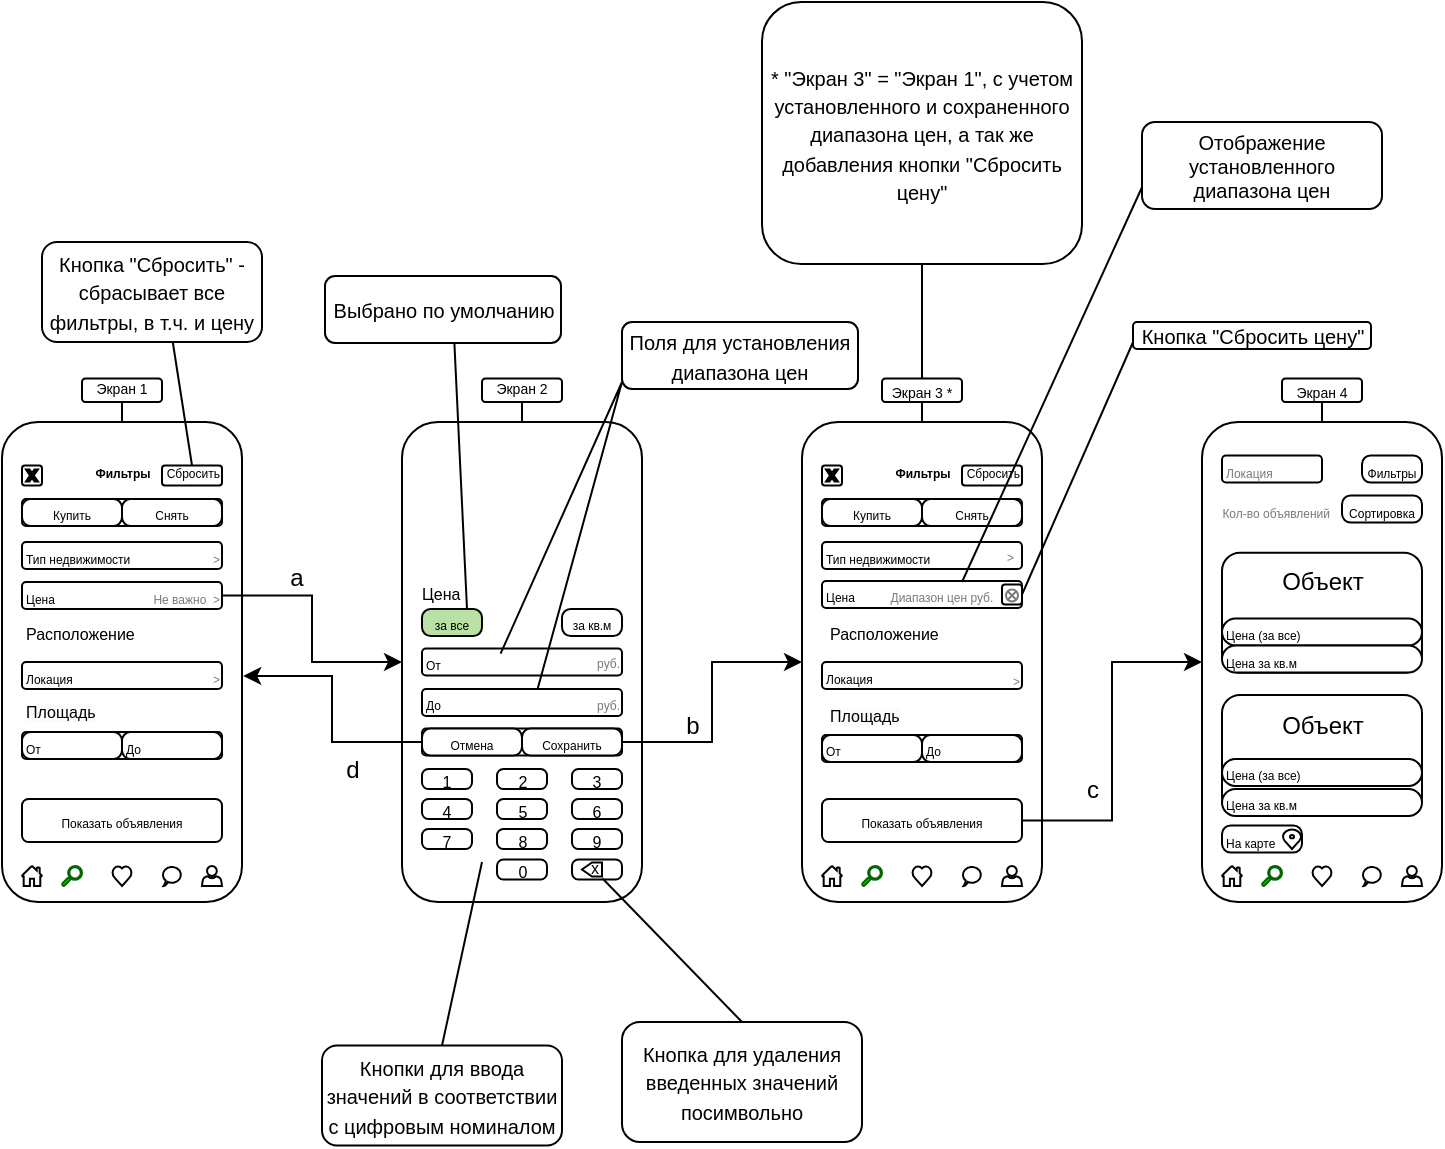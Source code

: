 <mxfile version="24.7.17">
  <diagram name="Страница — 1" id="sSC-xbCi71LBy9KAgF5f">
    <mxGraphModel dx="1036" dy="1441" grid="1" gridSize="10" guides="1" tooltips="1" connect="1" arrows="1" fold="1" page="1" pageScale="1" pageWidth="1169" pageHeight="827" math="0" shadow="0">
      <root>
        <mxCell id="0" />
        <mxCell id="1" parent="0" />
        <mxCell id="aHM809MoDFuFs7wAWHGj-8" value="" style="rounded=1;whiteSpace=wrap;html=1;direction=south;" parent="1" vertex="1">
          <mxGeometry x="520" y="40" width="120" height="240" as="geometry" />
        </mxCell>
        <mxCell id="aHM809MoDFuFs7wAWHGj-7" value="" style="rounded=1;whiteSpace=wrap;html=1;direction=south;" parent="1" vertex="1">
          <mxGeometry x="320" y="40" width="120" height="240" as="geometry" />
        </mxCell>
        <mxCell id="aHM809MoDFuFs7wAWHGj-10" value="" style="rounded=1;whiteSpace=wrap;html=1;direction=south;" parent="1" vertex="1">
          <mxGeometry x="720" y="40" width="120" height="240" as="geometry" />
        </mxCell>
        <mxCell id="aHM809MoDFuFs7wAWHGj-11" value="" style="rounded=1;whiteSpace=wrap;html=1;direction=south;" parent="1" vertex="1">
          <mxGeometry x="920" y="40" width="120" height="240" as="geometry" />
        </mxCell>
        <mxCell id="aHM809MoDFuFs7wAWHGj-66" value="" style="sketch=0;pointerEvents=1;shadow=0;dashed=0;html=1;labelPosition=center;verticalLabelPosition=bottom;verticalAlign=top;outlineConnect=0;align=center;shape=mxgraph.office.concepts.home;" parent="1" vertex="1">
          <mxGeometry x="330" y="262" width="10" height="10" as="geometry" />
        </mxCell>
        <mxCell id="aHM809MoDFuFs7wAWHGj-68" value="" style="sketch=0;pointerEvents=1;shadow=0;dashed=0;html=1;labelPosition=center;verticalLabelPosition=bottom;verticalAlign=top;outlineConnect=0;align=center;shape=mxgraph.office.concepts.home;" parent="1" vertex="1">
          <mxGeometry x="730" y="262" width="10" height="10" as="geometry" />
        </mxCell>
        <mxCell id="aHM809MoDFuFs7wAWHGj-69" value="" style="sketch=0;pointerEvents=1;shadow=0;dashed=0;html=1;labelPosition=center;verticalLabelPosition=bottom;verticalAlign=top;outlineConnect=0;align=center;shape=mxgraph.office.concepts.home;" parent="1" vertex="1">
          <mxGeometry x="930" y="262" width="10" height="10" as="geometry" />
        </mxCell>
        <mxCell id="aHM809MoDFuFs7wAWHGj-70" value="" style="sketch=0;pointerEvents=1;shadow=0;dashed=0;html=1;labelPosition=center;verticalLabelPosition=bottom;verticalAlign=top;outlineConnect=0;align=center;shape=mxgraph.office.concepts.search;fillColor=#00CC00;strokeColor=#006600;" parent="1" vertex="1">
          <mxGeometry x="350" y="262" width="10" height="10" as="geometry" />
        </mxCell>
        <mxCell id="aHM809MoDFuFs7wAWHGj-72" value="" style="sketch=0;pointerEvents=1;shadow=0;dashed=0;html=1;labelPosition=center;verticalLabelPosition=bottom;verticalAlign=top;outlineConnect=0;align=center;shape=mxgraph.office.concepts.search;fillColor=#00CC00;strokeColor=#006600;" parent="1" vertex="1">
          <mxGeometry x="950" y="262" width="10" height="10" as="geometry" />
        </mxCell>
        <mxCell id="aHM809MoDFuFs7wAWHGj-73" value="" style="sketch=0;pointerEvents=1;shadow=0;dashed=0;html=1;labelPosition=center;verticalLabelPosition=bottom;verticalAlign=top;outlineConnect=0;align=center;shape=mxgraph.office.concepts.search;fillColor=#00CC00;strokeColor=#006600;" parent="1" vertex="1">
          <mxGeometry x="750" y="262" width="10" height="10" as="geometry" />
        </mxCell>
        <mxCell id="aHM809MoDFuFs7wAWHGj-74" value="" style="verticalLabelPosition=bottom;verticalAlign=top;html=1;shape=mxgraph.basic.heart" parent="1" vertex="1">
          <mxGeometry x="775" y="262" width="10" height="10" as="geometry" />
        </mxCell>
        <mxCell id="aHM809MoDFuFs7wAWHGj-75" value="" style="verticalLabelPosition=bottom;verticalAlign=top;html=1;shape=mxgraph.basic.heart" parent="1" vertex="1">
          <mxGeometry x="975" y="262" width="10" height="10" as="geometry" />
        </mxCell>
        <mxCell id="aHM809MoDFuFs7wAWHGj-77" value="" style="verticalLabelPosition=bottom;verticalAlign=top;html=1;shape=mxgraph.basic.heart" parent="1" vertex="1">
          <mxGeometry x="375" y="262" width="10" height="10" as="geometry" />
        </mxCell>
        <mxCell id="aHM809MoDFuFs7wAWHGj-78" value="" style="whiteSpace=wrap;html=1;shape=mxgraph.basic.oval_callout;perimeterSpacing=0;" parent="1" vertex="1">
          <mxGeometry x="400" y="262" width="10" height="10" as="geometry" />
        </mxCell>
        <mxCell id="aHM809MoDFuFs7wAWHGj-79" value="" style="whiteSpace=wrap;html=1;shape=mxgraph.basic.oval_callout;perimeterSpacing=0;" parent="1" vertex="1">
          <mxGeometry x="1000" y="262" width="10" height="10" as="geometry" />
        </mxCell>
        <mxCell id="aHM809MoDFuFs7wAWHGj-81" value="" style="whiteSpace=wrap;html=1;shape=mxgraph.basic.oval_callout;perimeterSpacing=0;" parent="1" vertex="1">
          <mxGeometry x="800" y="262" width="10" height="10" as="geometry" />
        </mxCell>
        <mxCell id="aHM809MoDFuFs7wAWHGj-84" value="" style="sketch=0;pointerEvents=1;shadow=0;dashed=0;html=1;labelPosition=center;verticalLabelPosition=bottom;verticalAlign=top;outlineConnect=0;align=center;shape=mxgraph.office.users.user;" parent="1" vertex="1">
          <mxGeometry x="420" y="262" width="10" height="10" as="geometry" />
        </mxCell>
        <mxCell id="aHM809MoDFuFs7wAWHGj-86" value="" style="sketch=0;pointerEvents=1;shadow=0;dashed=0;html=1;labelPosition=center;verticalLabelPosition=bottom;verticalAlign=top;outlineConnect=0;align=center;shape=mxgraph.office.users.user;" parent="1" vertex="1">
          <mxGeometry x="820" y="262" width="10" height="10" as="geometry" />
        </mxCell>
        <mxCell id="aHM809MoDFuFs7wAWHGj-87" value="" style="sketch=0;pointerEvents=1;shadow=0;dashed=0;html=1;labelPosition=center;verticalLabelPosition=bottom;verticalAlign=top;outlineConnect=0;align=center;shape=mxgraph.office.users.user;" parent="1" vertex="1">
          <mxGeometry x="1020" y="262" width="10" height="10" as="geometry" />
        </mxCell>
        <mxCell id="aHM809MoDFuFs7wAWHGj-108" value="&lt;div style=&quot;&quot;&gt;&lt;font style=&quot;font-size: 6px;&quot;&gt;&lt;b&gt;Фильтры&lt;/b&gt;&lt;/font&gt;&lt;/div&gt;" style="text;html=1;align=center;verticalAlign=middle;resizable=0;points=[];autosize=1;strokeColor=none;fillColor=none;" parent="1" vertex="1">
          <mxGeometry x="355" y="48.5" width="50" height="30" as="geometry" />
        </mxCell>
        <mxCell id="aHM809MoDFuFs7wAWHGj-115" value="&lt;span style=&quot;color: rgba(0, 0, 0, 0); font-family: monospace; font-size: 0px; white-space: nowrap;&quot;&gt;%3CmxGraphModel%3E%3Croot%3E%3CmxCell%20id%3D%220%22%2F%3E%3CmxCell%20id%3D%221%22%20parent%3D%220%22%2F%3E%3CmxCell%20id%3D%222%22%20value%3D%22%26lt%3Bspan%20style%3D%26quot%3Bfont-size%3A%2010px%3B%26quot%3B%26gt%3B%D0%98%D0%BD%D1%84%D0%BE%D1%80%D0%BC%D0%B0%D1%86%D0%B8%D1%8F%26lt%3B%2Fspan%26gt%3B%22%20style%3D%22rounded%3D1%3BwhiteSpace%3Dwrap%3Bhtml%3D1%3Balign%3Dleft%3B%22%20vertex%3D%221%22%20parent%3D%221%22%3E%3CmxGeometry%20x%3D%22130%22%20y%3D%22145%22%20width%3D%22100%22%20height%3D%2213.5%22%20as%3D%22geometry%22%2F%3E%3C%2FmxCell%3E%3C%2Froot%3E%3C%2FmxGraphModel%3E&lt;/span&gt;" style="rounded=1;whiteSpace=wrap;html=1;align=left;" parent="1" vertex="1">
          <mxGeometry x="330" y="78.5" width="100" height="13.5" as="geometry" />
        </mxCell>
        <mxCell id="aHM809MoDFuFs7wAWHGj-116" value="&lt;font style=&quot;font-size: 6px;&quot;&gt;Купить&lt;/font&gt;" style="rounded=1;whiteSpace=wrap;html=1;align=center;arcSize=32;" parent="1" vertex="1">
          <mxGeometry x="330" y="78.5" width="50" height="13.5" as="geometry" />
        </mxCell>
        <mxCell id="aHM809MoDFuFs7wAWHGj-118" value="&lt;font style=&quot;font-size: 6px;&quot;&gt;Снять&lt;/font&gt;" style="rounded=1;whiteSpace=wrap;html=1;align=center;arcSize=32;" parent="1" vertex="1">
          <mxGeometry x="380" y="78.5" width="50" height="13.5" as="geometry" />
        </mxCell>
        <mxCell id="aHM809MoDFuFs7wAWHGj-119" value="&lt;font style=&quot;font-size: 6px;&quot;&gt;Тип недвижимости&lt;/font&gt;" style="rounded=1;whiteSpace=wrap;html=1;align=left;" parent="1" vertex="1">
          <mxGeometry x="330" y="100" width="100" height="13.5" as="geometry" />
        </mxCell>
        <mxCell id="aHM809MoDFuFs7wAWHGj-146" style="edgeStyle=orthogonalEdgeStyle;rounded=0;orthogonalLoop=1;jettySize=auto;html=1;entryX=0.5;entryY=1;entryDx=0;entryDy=0;" parent="1" source="aHM809MoDFuFs7wAWHGj-125" target="aHM809MoDFuFs7wAWHGj-8" edge="1">
          <mxGeometry relative="1" as="geometry" />
        </mxCell>
        <mxCell id="aHM809MoDFuFs7wAWHGj-125" value="&lt;span style=&quot;font-size: 6px;&quot;&gt;Цена&lt;/span&gt;" style="rounded=1;whiteSpace=wrap;html=1;align=left;" parent="1" vertex="1">
          <mxGeometry x="330" y="120" width="100" height="13.5" as="geometry" />
        </mxCell>
        <mxCell id="aHM809MoDFuFs7wAWHGj-126" value="&lt;font style=&quot;font-size: 6px;&quot;&gt;Не важно&amp;nbsp; &amp;gt;&lt;/font&gt;" style="text;html=1;align=right;verticalAlign=middle;resizable=0;points=[];autosize=1;strokeColor=none;fillColor=none;fontColor=#7A7A7A;" parent="1" vertex="1">
          <mxGeometry x="370" y="111.75" width="60" height="30" as="geometry" />
        </mxCell>
        <mxCell id="aHM809MoDFuFs7wAWHGj-129" value="&lt;div style=&quot;&quot;&gt;&lt;span style=&quot;font-size: 8px;&quot;&gt;Расположение&lt;/span&gt;&lt;/div&gt;" style="text;html=1;align=left;verticalAlign=middle;resizable=0;points=[];autosize=1;strokeColor=none;fillColor=none;" parent="1" vertex="1">
          <mxGeometry x="330" y="130" width="80" height="30" as="geometry" />
        </mxCell>
        <mxCell id="aHM809MoDFuFs7wAWHGj-130" value="&lt;font style=&quot;font-size: 6px;&quot;&gt;Локация&lt;/font&gt;" style="rounded=1;whiteSpace=wrap;html=1;align=left;" parent="1" vertex="1">
          <mxGeometry x="330" y="160" width="100" height="13.5" as="geometry" />
        </mxCell>
        <mxCell id="aHM809MoDFuFs7wAWHGj-132" value="&lt;font style=&quot;font-size: 6px;&quot;&gt;&amp;gt;&lt;/font&gt;" style="text;html=1;align=right;verticalAlign=middle;resizable=0;points=[];autosize=1;strokeColor=none;fillColor=none;fontColor=#7A7A7A;" parent="1" vertex="1">
          <mxGeometry x="400" y="151.75" width="30" height="30" as="geometry" />
        </mxCell>
        <mxCell id="aHM809MoDFuFs7wAWHGj-133" value="&lt;span style=&quot;color: rgb(0, 0, 0); font-family: Helvetica; font-size: 8px; font-style: normal; font-variant-ligatures: normal; font-variant-caps: normal; font-weight: 400; letter-spacing: normal; orphans: 2; text-align: left; text-indent: 0px; text-transform: none; white-space: nowrap; widows: 2; word-spacing: 0px; -webkit-text-stroke-width: 0px; background-color: rgb(251, 251, 251); text-decoration-thickness: initial; text-decoration-style: initial; text-decoration-color: initial; display: inline !important; float: none;&quot;&gt;Площадь&lt;/span&gt;" style="text;whiteSpace=wrap;html=1;" parent="1" vertex="1">
          <mxGeometry x="330" y="170" width="90" height="26.5" as="geometry" />
        </mxCell>
        <mxCell id="aHM809MoDFuFs7wAWHGj-135" value="" style="rounded=1;whiteSpace=wrap;html=1;align=left;" parent="1" vertex="1">
          <mxGeometry x="330" y="195" width="100" height="13.5" as="geometry" />
        </mxCell>
        <mxCell id="aHM809MoDFuFs7wAWHGj-136" value="&lt;font style=&quot;font-size: 6px;&quot;&gt;От&lt;/font&gt;" style="rounded=1;whiteSpace=wrap;html=1;align=left;arcSize=32;" parent="1" vertex="1">
          <mxGeometry x="330" y="195" width="50" height="13.5" as="geometry" />
        </mxCell>
        <mxCell id="aHM809MoDFuFs7wAWHGj-137" value="&lt;font style=&quot;font-size: 6px;&quot;&gt;До&lt;/font&gt;" style="rounded=1;whiteSpace=wrap;html=1;align=left;arcSize=32;" parent="1" vertex="1">
          <mxGeometry x="380" y="195" width="50" height="13.5" as="geometry" />
        </mxCell>
        <mxCell id="aHM809MoDFuFs7wAWHGj-140" value="&lt;font style=&quot;font-size: 6px;&quot;&gt;Показать объявления&lt;/font&gt;" style="rounded=1;whiteSpace=wrap;html=1;align=center;" parent="1" vertex="1">
          <mxGeometry x="330" y="228.5" width="100" height="21.5" as="geometry" />
        </mxCell>
        <mxCell id="aHM809MoDFuFs7wAWHGj-142" value="&lt;font style=&quot;font-size: 6px;&quot;&gt;&amp;gt;&lt;/font&gt;" style="text;html=1;align=right;verticalAlign=middle;resizable=0;points=[];autosize=1;strokeColor=none;fillColor=none;fontColor=#7A7A7A;" parent="1" vertex="1">
          <mxGeometry x="400" y="91.75" width="30" height="30" as="geometry" />
        </mxCell>
        <mxCell id="aHM809MoDFuFs7wAWHGj-148" value="&lt;div style=&quot;&quot;&gt;&lt;span style=&quot;font-size: 8px;&quot;&gt;Цена&lt;/span&gt;&lt;/div&gt;" style="text;html=1;align=left;verticalAlign=middle;resizable=0;points=[];autosize=1;strokeColor=none;fillColor=none;" parent="1" vertex="1">
          <mxGeometry x="527.5" y="110" width="40" height="30" as="geometry" />
        </mxCell>
        <mxCell id="aHM809MoDFuFs7wAWHGj-150" value="&lt;font style=&quot;font-size: 6px;&quot;&gt;От&lt;/font&gt;" style="rounded=1;whiteSpace=wrap;html=1;align=left;" parent="1" vertex="1">
          <mxGeometry x="530" y="153.25" width="100" height="13.5" as="geometry" />
        </mxCell>
        <mxCell id="aHM809MoDFuFs7wAWHGj-151" value="&lt;span style=&quot;font-size: 6px;&quot;&gt;До&lt;/span&gt;" style="rounded=1;whiteSpace=wrap;html=1;align=left;" parent="1" vertex="1">
          <mxGeometry x="530" y="173.5" width="100" height="13.5" as="geometry" />
        </mxCell>
        <mxCell id="aHM809MoDFuFs7wAWHGj-152" value="&lt;font style=&quot;font-size: 6px;&quot;&gt;руб.&lt;/font&gt;" style="text;html=1;align=right;verticalAlign=middle;resizable=0;points=[];autosize=1;strokeColor=none;fillColor=none;fontColor=#7A7A7A;" parent="1" vertex="1">
          <mxGeometry x="600" y="143.5" width="30" height="30" as="geometry" />
        </mxCell>
        <mxCell id="aHM809MoDFuFs7wAWHGj-153" value="&lt;span style=&quot;font-size: 6px;&quot;&gt;руб.&lt;/span&gt;" style="text;html=1;align=right;verticalAlign=middle;resizable=0;points=[];autosize=1;strokeColor=none;fillColor=none;fontColor=#7A7A7A;" parent="1" vertex="1">
          <mxGeometry x="600" y="165.4" width="30" height="30" as="geometry" />
        </mxCell>
        <mxCell id="aHM809MoDFuFs7wAWHGj-154" value="" style="rounded=1;whiteSpace=wrap;html=1;align=left;" parent="1" vertex="1">
          <mxGeometry x="530" y="193.25" width="100" height="13.5" as="geometry" />
        </mxCell>
        <mxCell id="aHM809MoDFuFs7wAWHGj-155" value="&lt;font style=&quot;font-size: 6px;&quot;&gt;Отмена&lt;/font&gt;" style="rounded=1;whiteSpace=wrap;html=1;align=center;arcSize=32;" parent="1" vertex="1">
          <mxGeometry x="530" y="193.25" width="50" height="13.5" as="geometry" />
        </mxCell>
        <mxCell id="Q1-78VTqCp1sehbR__LH-8" style="edgeStyle=orthogonalEdgeStyle;rounded=0;orthogonalLoop=1;jettySize=auto;html=1;exitX=1;exitY=0.5;exitDx=0;exitDy=0;entryX=0.5;entryY=1;entryDx=0;entryDy=0;" parent="1" source="aHM809MoDFuFs7wAWHGj-156" target="aHM809MoDFuFs7wAWHGj-10" edge="1">
          <mxGeometry relative="1" as="geometry" />
        </mxCell>
        <mxCell id="aHM809MoDFuFs7wAWHGj-156" value="&lt;font style=&quot;font-size: 6px;&quot;&gt;Сохранить&lt;/font&gt;" style="rounded=1;whiteSpace=wrap;html=1;align=center;arcSize=32;" parent="1" vertex="1">
          <mxGeometry x="580" y="193.25" width="50" height="13.5" as="geometry" />
        </mxCell>
        <mxCell id="aHM809MoDFuFs7wAWHGj-157" value="&lt;font style=&quot;font-size: 8px;&quot;&gt;1&lt;/font&gt;" style="rounded=1;whiteSpace=wrap;html=1;align=center;arcSize=32;" parent="1" vertex="1">
          <mxGeometry x="530" y="213.5" width="25" height="10" as="geometry" />
        </mxCell>
        <mxCell id="aHM809MoDFuFs7wAWHGj-158" value="&lt;font style=&quot;font-size: 8px;&quot;&gt;2&lt;/font&gt;" style="rounded=1;whiteSpace=wrap;html=1;align=center;arcSize=32;" parent="1" vertex="1">
          <mxGeometry x="567.5" y="213.5" width="25" height="10" as="geometry" />
        </mxCell>
        <mxCell id="aHM809MoDFuFs7wAWHGj-159" value="&lt;font style=&quot;font-size: 8px;&quot;&gt;3&lt;/font&gt;" style="rounded=1;whiteSpace=wrap;html=1;align=center;arcSize=32;" parent="1" vertex="1">
          <mxGeometry x="605" y="213.5" width="25" height="10" as="geometry" />
        </mxCell>
        <mxCell id="aHM809MoDFuFs7wAWHGj-160" value="&lt;font style=&quot;font-size: 8px;&quot;&gt;4&lt;/font&gt;" style="rounded=1;whiteSpace=wrap;html=1;align=center;arcSize=32;" parent="1" vertex="1">
          <mxGeometry x="530" y="228.5" width="25" height="10" as="geometry" />
        </mxCell>
        <mxCell id="aHM809MoDFuFs7wAWHGj-161" value="&lt;font style=&quot;font-size: 8px;&quot;&gt;5&lt;/font&gt;" style="rounded=1;whiteSpace=wrap;html=1;align=center;arcSize=32;" parent="1" vertex="1">
          <mxGeometry x="567.5" y="228.5" width="25" height="10" as="geometry" />
        </mxCell>
        <mxCell id="aHM809MoDFuFs7wAWHGj-162" value="&lt;font style=&quot;font-size: 8px;&quot;&gt;6&lt;/font&gt;" style="rounded=1;whiteSpace=wrap;html=1;align=center;arcSize=32;" parent="1" vertex="1">
          <mxGeometry x="605" y="228.5" width="25" height="10" as="geometry" />
        </mxCell>
        <mxCell id="aHM809MoDFuFs7wAWHGj-163" value="&lt;font style=&quot;font-size: 8px;&quot;&gt;7&lt;/font&gt;" style="rounded=1;whiteSpace=wrap;html=1;align=center;arcSize=32;" parent="1" vertex="1">
          <mxGeometry x="530" y="243.5" width="25" height="10" as="geometry" />
        </mxCell>
        <mxCell id="aHM809MoDFuFs7wAWHGj-164" value="&lt;font style=&quot;font-size: 8px;&quot;&gt;8&lt;/font&gt;" style="rounded=1;whiteSpace=wrap;html=1;align=center;arcSize=32;" parent="1" vertex="1">
          <mxGeometry x="567.5" y="243.5" width="25" height="10" as="geometry" />
        </mxCell>
        <mxCell id="aHM809MoDFuFs7wAWHGj-165" value="&lt;font style=&quot;font-size: 8px;&quot;&gt;9&lt;/font&gt;" style="rounded=1;whiteSpace=wrap;html=1;align=center;arcSize=32;" parent="1" vertex="1">
          <mxGeometry x="605" y="243.5" width="25" height="10" as="geometry" />
        </mxCell>
        <mxCell id="aHM809MoDFuFs7wAWHGj-166" value="&lt;font style=&quot;font-size: 8px;&quot;&gt;0&lt;/font&gt;" style="rounded=1;whiteSpace=wrap;html=1;align=center;arcSize=32;" parent="1" vertex="1">
          <mxGeometry x="567.5" y="258.75" width="25" height="10" as="geometry" />
        </mxCell>
        <mxCell id="aHM809MoDFuFs7wAWHGj-177" value="&lt;div style=&quot;&quot;&gt;&lt;font style=&quot;font-size: 6px;&quot;&gt;&lt;b&gt;Фильтры&lt;/b&gt;&lt;/font&gt;&lt;/div&gt;" style="text;html=1;align=center;verticalAlign=middle;resizable=0;points=[];autosize=1;strokeColor=none;fillColor=none;" parent="1" vertex="1">
          <mxGeometry x="755" y="48.5" width="50" height="30" as="geometry" />
        </mxCell>
        <mxCell id="aHM809MoDFuFs7wAWHGj-180" value="&lt;span style=&quot;color: rgba(0, 0, 0, 0); font-family: monospace; font-size: 0px; white-space: nowrap;&quot;&gt;%3CmxGraphModel%3E%3Croot%3E%3CmxCell%20id%3D%220%22%2F%3E%3CmxCell%20id%3D%221%22%20parent%3D%220%22%2F%3E%3CmxCell%20id%3D%222%22%20value%3D%22%26lt%3Bspan%20style%3D%26quot%3Bfont-size%3A%2010px%3B%26quot%3B%26gt%3B%D0%98%D0%BD%D1%84%D0%BE%D1%80%D0%BC%D0%B0%D1%86%D0%B8%D1%8F%26lt%3B%2Fspan%26gt%3B%22%20style%3D%22rounded%3D1%3BwhiteSpace%3Dwrap%3Bhtml%3D1%3Balign%3Dleft%3B%22%20vertex%3D%221%22%20parent%3D%221%22%3E%3CmxGeometry%20x%3D%22130%22%20y%3D%22145%22%20width%3D%22100%22%20height%3D%2213.5%22%20as%3D%22geometry%22%2F%3E%3C%2FmxCell%3E%3C%2Froot%3E%3C%2FmxGraphModel%3E&lt;/span&gt;" style="rounded=1;whiteSpace=wrap;html=1;align=left;" parent="1" vertex="1">
          <mxGeometry x="730" y="78.5" width="100" height="13.5" as="geometry" />
        </mxCell>
        <mxCell id="aHM809MoDFuFs7wAWHGj-181" value="&lt;font style=&quot;font-size: 6px;&quot;&gt;Купить&lt;/font&gt;" style="rounded=1;whiteSpace=wrap;html=1;align=center;arcSize=32;" parent="1" vertex="1">
          <mxGeometry x="730" y="78.5" width="50" height="13.5" as="geometry" />
        </mxCell>
        <mxCell id="aHM809MoDFuFs7wAWHGj-182" value="&lt;font style=&quot;font-size: 6px;&quot;&gt;Снять&lt;/font&gt;" style="rounded=1;whiteSpace=wrap;html=1;align=center;arcSize=32;" parent="1" vertex="1">
          <mxGeometry x="780" y="78.5" width="50" height="13.5" as="geometry" />
        </mxCell>
        <mxCell id="aHM809MoDFuFs7wAWHGj-183" value="&lt;font style=&quot;font-size: 6px;&quot;&gt;Тип недвижимости&lt;/font&gt;" style="rounded=1;whiteSpace=wrap;html=1;align=left;" parent="1" vertex="1">
          <mxGeometry x="730" y="100" width="100" height="13.5" as="geometry" />
        </mxCell>
        <mxCell id="aHM809MoDFuFs7wAWHGj-184" value="&lt;span style=&quot;font-size: 6px;&quot;&gt;Цена&lt;/span&gt;" style="rounded=1;whiteSpace=wrap;html=1;align=left;" parent="1" vertex="1">
          <mxGeometry x="730" y="119.5" width="100" height="13.5" as="geometry" />
        </mxCell>
        <mxCell id="aHM809MoDFuFs7wAWHGj-185" value="&lt;span style=&quot;font-size: 6px;&quot;&gt;&amp;nbsp;Диапазон цен руб.&amp;nbsp; &amp;nbsp; &amp;nbsp; &amp;nbsp;&amp;nbsp;&lt;/span&gt;" style="text;html=1;align=right;verticalAlign=middle;resizable=0;points=[];autosize=1;strokeColor=none;fillColor=none;fontColor=#7A7A7A;" parent="1" vertex="1">
          <mxGeometry x="740" y="111.25" width="90" height="30" as="geometry" />
        </mxCell>
        <mxCell id="aHM809MoDFuFs7wAWHGj-186" value="&lt;div style=&quot;&quot;&gt;&lt;span style=&quot;font-size: 8px;&quot;&gt;Расположение&lt;/span&gt;&lt;/div&gt;" style="text;html=1;align=left;verticalAlign=middle;resizable=0;points=[];autosize=1;strokeColor=none;fillColor=none;" parent="1" vertex="1">
          <mxGeometry x="732" y="129.75" width="80" height="30" as="geometry" />
        </mxCell>
        <mxCell id="aHM809MoDFuFs7wAWHGj-187" value="&lt;font style=&quot;font-size: 6px;&quot;&gt;Локация&lt;/font&gt;" style="rounded=1;whiteSpace=wrap;html=1;align=left;" parent="1" vertex="1">
          <mxGeometry x="730" y="160" width="100" height="13.5" as="geometry" />
        </mxCell>
        <mxCell id="aHM809MoDFuFs7wAWHGj-188" value="&lt;font style=&quot;font-size: 6px;&quot;&gt;&amp;gt;&lt;/font&gt;" style="text;html=1;align=right;verticalAlign=middle;resizable=0;points=[];autosize=1;strokeColor=none;fillColor=none;fontColor=#7A7A7A;" parent="1" vertex="1">
          <mxGeometry x="800" y="153.25" width="30" height="30" as="geometry" />
        </mxCell>
        <mxCell id="aHM809MoDFuFs7wAWHGj-189" value="&lt;span style=&quot;color: rgb(0, 0, 0); font-family: Helvetica; font-size: 8px; font-style: normal; font-variant-ligatures: normal; font-variant-caps: normal; font-weight: 400; letter-spacing: normal; orphans: 2; text-align: left; text-indent: 0px; text-transform: none; white-space: nowrap; widows: 2; word-spacing: 0px; -webkit-text-stroke-width: 0px; background-color: rgb(251, 251, 251); text-decoration-thickness: initial; text-decoration-style: initial; text-decoration-color: initial; display: inline !important; float: none;&quot;&gt;Площадь&lt;/span&gt;" style="text;whiteSpace=wrap;html=1;" parent="1" vertex="1">
          <mxGeometry x="732" y="172" width="90" height="26.5" as="geometry" />
        </mxCell>
        <mxCell id="aHM809MoDFuFs7wAWHGj-190" value="" style="rounded=1;whiteSpace=wrap;html=1;align=left;" parent="1" vertex="1">
          <mxGeometry x="730" y="196.5" width="100" height="13.5" as="geometry" />
        </mxCell>
        <mxCell id="aHM809MoDFuFs7wAWHGj-191" value="&lt;font style=&quot;font-size: 6px;&quot;&gt;От&lt;/font&gt;" style="rounded=1;whiteSpace=wrap;html=1;align=left;arcSize=32;" parent="1" vertex="1">
          <mxGeometry x="730" y="196.5" width="50" height="13.5" as="geometry" />
        </mxCell>
        <mxCell id="aHM809MoDFuFs7wAWHGj-192" value="&lt;font style=&quot;font-size: 6px;&quot;&gt;До&lt;/font&gt;" style="rounded=1;whiteSpace=wrap;html=1;align=left;arcSize=32;" parent="1" vertex="1">
          <mxGeometry x="780" y="196.5" width="50" height="13.5" as="geometry" />
        </mxCell>
        <mxCell id="Q1-78VTqCp1sehbR__LH-9" style="edgeStyle=orthogonalEdgeStyle;rounded=0;orthogonalLoop=1;jettySize=auto;html=1;exitX=1;exitY=0.5;exitDx=0;exitDy=0;entryX=0.5;entryY=1;entryDx=0;entryDy=0;" parent="1" source="aHM809MoDFuFs7wAWHGj-193" target="aHM809MoDFuFs7wAWHGj-11" edge="1">
          <mxGeometry relative="1" as="geometry" />
        </mxCell>
        <mxCell id="aHM809MoDFuFs7wAWHGj-193" value="&lt;font style=&quot;font-size: 6px;&quot;&gt;Показать объявления&lt;/font&gt;" style="rounded=1;whiteSpace=wrap;html=1;align=center;" parent="1" vertex="1">
          <mxGeometry x="730" y="228.5" width="100" height="21.5" as="geometry" />
        </mxCell>
        <mxCell id="aHM809MoDFuFs7wAWHGj-196" value="&lt;font color=&quot;#7a7a7a&quot; style=&quot;font-size: 6px;&quot;&gt;Локация&lt;/font&gt;" style="rounded=1;whiteSpace=wrap;html=1;align=left;" parent="1" vertex="1">
          <mxGeometry x="930" y="56.75" width="50" height="13.5" as="geometry" />
        </mxCell>
        <mxCell id="aHM809MoDFuFs7wAWHGj-198" value="&lt;span style=&quot;font-size: 6px;&quot;&gt;Фильтры&lt;/span&gt;" style="rounded=1;whiteSpace=wrap;html=1;align=center;arcSize=32;" parent="1" vertex="1">
          <mxGeometry x="1000" y="56.75" width="30" height="13.5" as="geometry" />
        </mxCell>
        <mxCell id="aHM809MoDFuFs7wAWHGj-201" value="&lt;span style=&quot;font-size: 6px;&quot;&gt;Кол-во объявлений&lt;/span&gt;" style="text;html=1;align=right;verticalAlign=middle;resizable=0;points=[];autosize=1;strokeColor=none;fillColor=none;fontColor=#7A7A7A;" parent="1" vertex="1">
          <mxGeometry x="905" y="68.5" width="80" height="30" as="geometry" />
        </mxCell>
        <mxCell id="aHM809MoDFuFs7wAWHGj-202" value="&lt;span style=&quot;font-size: 6px;&quot;&gt;Сортировка&lt;/span&gt;" style="rounded=1;whiteSpace=wrap;html=1;align=center;arcSize=32;" parent="1" vertex="1">
          <mxGeometry x="990" y="76.75" width="40" height="13.5" as="geometry" />
        </mxCell>
        <mxCell id="aHM809MoDFuFs7wAWHGj-203" value="" style="rounded=1;whiteSpace=wrap;html=1;" parent="1" vertex="1">
          <mxGeometry x="930" y="105.4" width="100" height="60" as="geometry" />
        </mxCell>
        <mxCell id="aHM809MoDFuFs7wAWHGj-208" value="&lt;span style=&quot;font-size: 6px;&quot;&gt;Цена (за все)&lt;/span&gt;" style="rounded=1;whiteSpace=wrap;html=1;align=left;arcSize=50;" parent="1" vertex="1">
          <mxGeometry x="930" y="138.25" width="100" height="13.5" as="geometry" />
        </mxCell>
        <mxCell id="aHM809MoDFuFs7wAWHGj-209" value="" style="rounded=1;whiteSpace=wrap;html=1;" parent="1" vertex="1">
          <mxGeometry x="930" y="176.5" width="100" height="60" as="geometry" />
        </mxCell>
        <mxCell id="aHM809MoDFuFs7wAWHGj-210" value="&lt;span style=&quot;font-size: 6px;&quot;&gt;Цена&amp;nbsp;&lt;/span&gt;&lt;span style=&quot;font-size: 6px;&quot;&gt;(за все)&lt;/span&gt;" style="rounded=1;whiteSpace=wrap;html=1;align=left;arcSize=50;" parent="1" vertex="1">
          <mxGeometry x="930" y="208.5" width="100" height="13.5" as="geometry" />
        </mxCell>
        <mxCell id="aHM809MoDFuFs7wAWHGj-214" value="&lt;font style=&quot;font-size: 6px;&quot;&gt;На карте&lt;/font&gt;" style="rounded=1;whiteSpace=wrap;html=1;align=left;arcSize=32;" parent="1" vertex="1">
          <mxGeometry x="930" y="241.75" width="40" height="13.5" as="geometry" />
        </mxCell>
        <mxCell id="aHM809MoDFuFs7wAWHGj-215" value="" style="html=1;verticalLabelPosition=bottom;align=center;labelBackgroundColor=#ffffff;verticalAlign=top;strokeWidth=1;strokeColor=#000000;shadow=0;dashed=0;shape=mxgraph.ios7.icons.location;" parent="1" vertex="1">
          <mxGeometry x="960" y="243.5" width="10" height="10" as="geometry" />
        </mxCell>
        <mxCell id="C7LZBwxP7M1bNRioeBZp-13" value="&lt;span style=&quot;font-size: 10px;&quot;&gt;Поля для установления диапазона цен&lt;/span&gt;" style="rounded=1;whiteSpace=wrap;html=1;align=center;" parent="1" vertex="1">
          <mxGeometry x="630" y="-10" width="118" height="33.5" as="geometry" />
        </mxCell>
        <mxCell id="yIqLHvParunaSloQBHTF-5" value="" style="rounded=1;whiteSpace=wrap;html=1;" parent="1" vertex="1">
          <mxGeometry x="820" y="121.25" width="10" height="10" as="geometry" />
        </mxCell>
        <mxCell id="yIqLHvParunaSloQBHTF-3" value="" style="shape=sumEllipse;perimeter=ellipsePerimeter;whiteSpace=wrap;html=1;backgroundOutline=1;strokeColor=#7A7A7A;" parent="1" vertex="1">
          <mxGeometry x="822" y="123.75" width="6" height="6" as="geometry" />
        </mxCell>
        <mxCell id="yIqLHvParunaSloQBHTF-9" value="" style="endArrow=none;html=1;rounded=0;entryX=0;entryY=0.75;entryDx=0;entryDy=0;exitX=1;exitY=0.5;exitDx=0;exitDy=0;" parent="1" source="yIqLHvParunaSloQBHTF-5" target="yIqLHvParunaSloQBHTF-11" edge="1">
          <mxGeometry width="50" height="50" relative="1" as="geometry">
            <mxPoint x="826" y="128.25" as="sourcePoint" />
            <mxPoint x="868.244" y="70" as="targetPoint" />
          </mxGeometry>
        </mxCell>
        <mxCell id="yIqLHvParunaSloQBHTF-11" value="&lt;font style=&quot;font-size: 10px;&quot;&gt;Кнопка &quot;Сбросить цену&quot;&lt;/font&gt;" style="rounded=1;whiteSpace=wrap;html=1;align=center;fontSize=10;" parent="1" vertex="1">
          <mxGeometry x="885.5" y="-10" width="119" height="13.5" as="geometry" />
        </mxCell>
        <mxCell id="yIqLHvParunaSloQBHTF-13" value="&lt;span style=&quot;font-size: 10px;&quot;&gt;Отображение установленного диапазона цен&lt;/span&gt;" style="rounded=1;whiteSpace=wrap;html=1;align=center;fontSize=10;" parent="1" vertex="1">
          <mxGeometry x="890" y="-110" width="120" height="43.5" as="geometry" />
        </mxCell>
        <mxCell id="yIqLHvParunaSloQBHTF-14" value="&lt;font style=&quot;font-size: 6px;&quot;&gt;&amp;gt;&lt;/font&gt;" style="text;html=1;align=right;verticalAlign=middle;resizable=0;points=[];autosize=1;strokeColor=none;fillColor=none;fontColor=#7A7A7A;" parent="1" vertex="1">
          <mxGeometry x="797" y="91.25" width="30" height="30" as="geometry" />
        </mxCell>
        <mxCell id="9tvq5RSDOTkzpY2uj0eK-1" style="edgeStyle=orthogonalEdgeStyle;rounded=0;orthogonalLoop=1;jettySize=auto;html=1;entryX=0.529;entryY=-0.005;entryDx=0;entryDy=0;entryPerimeter=0;" parent="1" source="aHM809MoDFuFs7wAWHGj-155" target="aHM809MoDFuFs7wAWHGj-7" edge="1">
          <mxGeometry relative="1" as="geometry" />
        </mxCell>
        <mxCell id="9tvq5RSDOTkzpY2uj0eK-7" value="&lt;font style=&quot;font-size: 7px;&quot;&gt;Экран 4&lt;/font&gt;" style="rounded=1;whiteSpace=wrap;html=1;" parent="1" vertex="1">
          <mxGeometry x="960" y="18.25" width="40" height="11.75" as="geometry" />
        </mxCell>
        <mxCell id="9tvq5RSDOTkzpY2uj0eK-9" value="&lt;font style=&quot;font-size: 7px;&quot;&gt;Экран 3 *&lt;/font&gt;" style="rounded=1;whiteSpace=wrap;html=1;" parent="1" vertex="1">
          <mxGeometry x="760" y="18.25" width="40" height="11.75" as="geometry" />
        </mxCell>
        <mxCell id="9tvq5RSDOTkzpY2uj0eK-12" value="&lt;font style=&quot;font-size: 7px;&quot;&gt;Экран 1&lt;/font&gt;" style="rounded=1;whiteSpace=wrap;html=1;fontSize=7;" parent="1" vertex="1">
          <mxGeometry x="360" y="18.25" width="40" height="11.75" as="geometry" />
        </mxCell>
        <mxCell id="9tvq5RSDOTkzpY2uj0eK-14" value="" style="endArrow=none;html=1;rounded=0;entryX=0.5;entryY=1;entryDx=0;entryDy=0;exitX=0;exitY=0.5;exitDx=0;exitDy=0;" parent="1" source="aHM809MoDFuFs7wAWHGj-7" target="9tvq5RSDOTkzpY2uj0eK-12" edge="1">
          <mxGeometry width="50" height="50" relative="1" as="geometry">
            <mxPoint x="190" y="50" as="sourcePoint" />
            <mxPoint x="190" y="40" as="targetPoint" />
          </mxGeometry>
        </mxCell>
        <mxCell id="9tvq5RSDOTkzpY2uj0eK-16" value="" style="endArrow=none;html=1;rounded=0;entryX=0.5;entryY=1;entryDx=0;entryDy=0;exitX=0;exitY=0.5;exitDx=0;exitDy=0;" parent="1" source="aHM809MoDFuFs7wAWHGj-10" target="9tvq5RSDOTkzpY2uj0eK-9" edge="1">
          <mxGeometry width="50" height="50" relative="1" as="geometry">
            <mxPoint x="850" y="130" as="sourcePoint" />
            <mxPoint x="900" y="80" as="targetPoint" />
          </mxGeometry>
        </mxCell>
        <mxCell id="9tvq5RSDOTkzpY2uj0eK-17" value="" style="endArrow=none;html=1;rounded=0;entryX=0.5;entryY=1;entryDx=0;entryDy=0;exitX=0;exitY=0.5;exitDx=0;exitDy=0;" parent="1" source="aHM809MoDFuFs7wAWHGj-11" target="9tvq5RSDOTkzpY2uj0eK-7" edge="1">
          <mxGeometry width="50" height="50" relative="1" as="geometry">
            <mxPoint x="850" y="130" as="sourcePoint" />
            <mxPoint x="900" y="80" as="targetPoint" />
          </mxGeometry>
        </mxCell>
        <mxCell id="9tvq5RSDOTkzpY2uj0eK-19" value="&lt;font size=&quot;1&quot;&gt;* &quot;Экран 3&quot; = &quot;Экран 1&quot;, с учетом установленного и сохраненного диапазона цен, а так же добавления кнопки &quot;Сбросить цену&quot;&lt;/font&gt;" style="rounded=1;whiteSpace=wrap;html=1;" parent="1" vertex="1">
          <mxGeometry x="700" y="-170" width="160" height="131" as="geometry" />
        </mxCell>
        <mxCell id="9tvq5RSDOTkzpY2uj0eK-65" value="" style="rounded=1;whiteSpace=wrap;html=1;" parent="1" vertex="1">
          <mxGeometry x="400" y="61.75" width="30" height="10" as="geometry" />
        </mxCell>
        <mxCell id="aHM809MoDFuFs7wAWHGj-109" value="&lt;div style=&quot;&quot;&gt;&lt;span style=&quot;font-size: 6px;&quot;&gt;&lt;span style=&quot;font-weight: normal;&quot;&gt;Сбросить&lt;/span&gt;&lt;/span&gt;&lt;/div&gt;" style="text;html=1;align=right;verticalAlign=middle;resizable=0;points=[];autosize=1;strokeColor=none;fillColor=none;fontStyle=1" parent="1" vertex="1">
          <mxGeometry x="380" y="48.5" width="50" height="30" as="geometry" />
        </mxCell>
        <mxCell id="9tvq5RSDOTkzpY2uj0eK-66" value="" style="rounded=1;whiteSpace=wrap;html=1;" parent="1" vertex="1">
          <mxGeometry x="330" y="61.75" width="10" height="10" as="geometry" />
        </mxCell>
        <mxCell id="aHM809MoDFuFs7wAWHGj-110" value="" style="verticalLabelPosition=bottom;verticalAlign=top;html=1;shape=mxgraph.basic.x;fillColor=#000000;" parent="1" vertex="1">
          <mxGeometry x="332" y="63.75" width="6" height="6" as="geometry" />
        </mxCell>
        <mxCell id="9tvq5RSDOTkzpY2uj0eK-67" value="" style="rounded=1;whiteSpace=wrap;html=1;" parent="1" vertex="1">
          <mxGeometry x="800" y="61.75" width="30" height="10" as="geometry" />
        </mxCell>
        <mxCell id="aHM809MoDFuFs7wAWHGj-178" value="&lt;div style=&quot;&quot;&gt;&lt;span style=&quot;font-size: 6px;&quot;&gt;&lt;span style=&quot;font-weight: normal;&quot;&gt;Сбросить&lt;/span&gt;&lt;/span&gt;&lt;/div&gt;" style="text;html=1;align=right;verticalAlign=middle;resizable=0;points=[];autosize=1;strokeColor=none;fillColor=none;fontStyle=1" parent="1" vertex="1">
          <mxGeometry x="780" y="48.5" width="50" height="30" as="geometry" />
        </mxCell>
        <mxCell id="9tvq5RSDOTkzpY2uj0eK-68" value="" style="rounded=1;whiteSpace=wrap;html=1;" parent="1" vertex="1">
          <mxGeometry x="730" y="61.75" width="10" height="10" as="geometry" />
        </mxCell>
        <mxCell id="aHM809MoDFuFs7wAWHGj-179" value="" style="verticalLabelPosition=bottom;verticalAlign=top;html=1;shape=mxgraph.basic.x;fillColor=#000000;" parent="1" vertex="1">
          <mxGeometry x="732" y="63.75" width="6" height="6" as="geometry" />
        </mxCell>
        <mxCell id="9tvq5RSDOTkzpY2uj0eK-71" value="&lt;font style=&quot;font-size: 10px;&quot;&gt;Кнопка &quot;Сбросить&quot; - сбрасывает все фильтры, в т.ч. и цену&lt;/font&gt;" style="rounded=1;whiteSpace=wrap;html=1;" parent="1" vertex="1">
          <mxGeometry x="340" y="-50" width="110" height="50" as="geometry" />
        </mxCell>
        <mxCell id="9tvq5RSDOTkzpY2uj0eK-72" value="" style="endArrow=none;html=1;rounded=0;entryX=0.594;entryY=0.995;entryDx=0;entryDy=0;exitX=0.5;exitY=0;exitDx=0;exitDy=0;entryPerimeter=0;" parent="1" source="9tvq5RSDOTkzpY2uj0eK-65" target="9tvq5RSDOTkzpY2uj0eK-71" edge="1">
          <mxGeometry width="50" height="50" relative="1" as="geometry">
            <mxPoint x="430" y="130" as="sourcePoint" />
            <mxPoint x="480" y="80" as="targetPoint" />
          </mxGeometry>
        </mxCell>
        <mxCell id="9tvq5RSDOTkzpY2uj0eK-73" value="&lt;font style=&quot;font-size: 10px;&quot;&gt;Кнопка для удаления введенных значений посимвольно&lt;/font&gt;" style="rounded=1;whiteSpace=wrap;html=1;" parent="1" vertex="1">
          <mxGeometry x="630" y="340" width="120" height="60" as="geometry" />
        </mxCell>
        <mxCell id="9tvq5RSDOTkzpY2uj0eK-75" value="" style="rounded=1;whiteSpace=wrap;html=1;align=center;arcSize=32;" parent="1" vertex="1">
          <mxGeometry x="605" y="258.75" width="25" height="10" as="geometry" />
        </mxCell>
        <mxCell id="aHM809MoDFuFs7wAWHGj-170" value="" style="verticalLabelPosition=bottom;verticalAlign=top;html=1;shape=offPageConnector;rounded=0;size=0.5;direction=south;" parent="1" vertex="1">
          <mxGeometry x="610" y="260.25" width="10" height="7" as="geometry" />
        </mxCell>
        <mxCell id="aHM809MoDFuFs7wAWHGj-171" value="&lt;font style=&quot;font-size: 8px;&quot;&gt;x&lt;/font&gt;" style="text;html=1;align=center;verticalAlign=middle;resizable=0;points=[];autosize=1;strokeColor=none;fillColor=none;" parent="1" vertex="1">
          <mxGeometry x="601" y="247" width="30" height="30" as="geometry" />
        </mxCell>
        <mxCell id="9tvq5RSDOTkzpY2uj0eK-76" value="" style="endArrow=none;html=1;rounded=0;exitX=0.5;exitY=0;exitDx=0;exitDy=0;entryX=0.611;entryY=0.953;entryDx=0;entryDy=0;entryPerimeter=0;" parent="1" source="9tvq5RSDOTkzpY2uj0eK-73" target="9tvq5RSDOTkzpY2uj0eK-75" edge="1">
          <mxGeometry width="50" height="50" relative="1" as="geometry">
            <mxPoint x="630" y="300" as="sourcePoint" />
            <mxPoint x="680" y="250" as="targetPoint" />
          </mxGeometry>
        </mxCell>
        <mxCell id="9tvq5RSDOTkzpY2uj0eK-85" value="&lt;font style=&quot;font-size: 10px;&quot;&gt;Кнопки для ввода значений в соответствии с цифровым номиналом&lt;/font&gt;" style="rounded=1;whiteSpace=wrap;html=1;" parent="1" vertex="1">
          <mxGeometry x="480" y="351.75" width="120" height="50" as="geometry" />
        </mxCell>
        <mxCell id="9tvq5RSDOTkzpY2uj0eK-86" value="" style="endArrow=none;html=1;rounded=0;exitX=0.5;exitY=0;exitDx=0;exitDy=0;" parent="1" source="9tvq5RSDOTkzpY2uj0eK-85" edge="1">
          <mxGeometry width="50" height="50" relative="1" as="geometry">
            <mxPoint x="530" y="360" as="sourcePoint" />
            <mxPoint x="560" y="260" as="targetPoint" />
          </mxGeometry>
        </mxCell>
        <mxCell id="oT0RSAguvayIHpw8Xgz2-2" value="&lt;font style=&quot;font-size: 6px;&quot;&gt;за кв.м&lt;/font&gt;" style="rounded=1;whiteSpace=wrap;html=1;align=center;arcSize=32;" parent="1" vertex="1">
          <mxGeometry x="600" y="133.5" width="30" height="13.5" as="geometry" />
        </mxCell>
        <mxCell id="oT0RSAguvayIHpw8Xgz2-3" value="&lt;font style=&quot;font-size: 6px;&quot;&gt;за все&lt;/font&gt;" style="rounded=1;whiteSpace=wrap;html=1;align=center;arcSize=32;fillColor=#B9E0A5;" parent="1" vertex="1">
          <mxGeometry x="530" y="133.5" width="30" height="13.5" as="geometry" />
        </mxCell>
        <mxCell id="C7LZBwxP7M1bNRioeBZp-12" value="" style="endArrow=none;html=1;rounded=0;exitX=0.393;exitY=0.191;exitDx=0;exitDy=0;exitPerimeter=0;entryX=0.577;entryY=0.025;entryDx=0;entryDy=0;entryPerimeter=0;" parent="1" source="aHM809MoDFuFs7wAWHGj-150" target="aHM809MoDFuFs7wAWHGj-151" edge="1">
          <mxGeometry width="50" height="50" relative="1" as="geometry">
            <mxPoint x="550" y="260" as="sourcePoint" />
            <mxPoint x="600" y="210" as="targetPoint" />
            <Array as="points">
              <mxPoint x="630" y="20" />
            </Array>
          </mxGeometry>
        </mxCell>
        <mxCell id="wX4akriJOkpLZlLKgvWD-2" value="&lt;span style=&quot;font-size: 6px;&quot;&gt;Цена за кв.м&lt;/span&gt;" style="rounded=1;whiteSpace=wrap;html=1;align=left;arcSize=50;" parent="1" vertex="1">
          <mxGeometry x="930" y="223.5" width="100" height="13.5" as="geometry" />
        </mxCell>
        <mxCell id="wX4akriJOkpLZlLKgvWD-3" value="&lt;span style=&quot;font-size: 6px;&quot;&gt;Цена за кв.м&lt;/span&gt;" style="rounded=1;whiteSpace=wrap;html=1;align=left;arcSize=50;" parent="1" vertex="1">
          <mxGeometry x="930" y="151.75" width="100" height="13.5" as="geometry" />
        </mxCell>
        <mxCell id="wX4akriJOkpLZlLKgvWD-4" value="&lt;span style=&quot;white-space: normal;&quot;&gt;Объект&lt;/span&gt;" style="text;html=1;align=center;verticalAlign=middle;resizable=0;points=[];autosize=1;strokeColor=none;fillColor=none;" parent="1" vertex="1">
          <mxGeometry x="950" y="105.4" width="60" height="30" as="geometry" />
        </mxCell>
        <mxCell id="wX4akriJOkpLZlLKgvWD-5" value="&lt;span style=&quot;white-space: normal;&quot;&gt;Объект&lt;/span&gt;" style="text;html=1;align=center;verticalAlign=middle;resizable=0;points=[];autosize=1;strokeColor=none;fillColor=none;" parent="1" vertex="1">
          <mxGeometry x="950" y="176.5" width="60" height="30" as="geometry" />
        </mxCell>
        <mxCell id="wX4akriJOkpLZlLKgvWD-8" value="&lt;font style=&quot;font-size: 7px;&quot;&gt;Экран 2&lt;/font&gt;" style="rounded=1;whiteSpace=wrap;html=1;fontSize=7;" parent="1" vertex="1">
          <mxGeometry x="560" y="18.25" width="40" height="11.75" as="geometry" />
        </mxCell>
        <mxCell id="wX4akriJOkpLZlLKgvWD-12" value="" style="endArrow=none;html=1;rounded=0;exitX=0;exitY=0.5;exitDx=0;exitDy=0;" parent="1" source="aHM809MoDFuFs7wAWHGj-8" edge="1">
          <mxGeometry width="50" height="50" relative="1" as="geometry">
            <mxPoint x="390" y="50" as="sourcePoint" />
            <mxPoint x="580" y="30" as="targetPoint" />
            <Array as="points" />
          </mxGeometry>
        </mxCell>
        <mxCell id="wX4akriJOkpLZlLKgvWD-13" value="&lt;span style=&quot;font-size: 10px;&quot;&gt;Выбрано по умолчанию&lt;/span&gt;" style="rounded=1;whiteSpace=wrap;html=1;align=center;" parent="1" vertex="1">
          <mxGeometry x="481.5" y="-33" width="118" height="33.5" as="geometry" />
        </mxCell>
        <mxCell id="wX4akriJOkpLZlLKgvWD-14" value="" style="endArrow=none;html=1;rounded=0;entryX=0.548;entryY=0.985;entryDx=0;entryDy=0;entryPerimeter=0;exitX=0.75;exitY=0;exitDx=0;exitDy=0;" parent="1" source="oT0RSAguvayIHpw8Xgz2-3" target="wX4akriJOkpLZlLKgvWD-13" edge="1">
          <mxGeometry width="50" height="50" relative="1" as="geometry">
            <mxPoint x="550" y="120" as="sourcePoint" />
            <mxPoint x="600" y="70" as="targetPoint" />
          </mxGeometry>
        </mxCell>
        <mxCell id="qNmxxruzh_zEAZYwlaVL-1" value="&lt;span style=&quot;white-space: normal;&quot;&gt;d&lt;/span&gt;" style="text;html=1;align=center;verticalAlign=middle;resizable=0;points=[];autosize=1;strokeColor=none;fillColor=none;" parent="1" vertex="1">
          <mxGeometry x="480" y="198.5" width="30" height="30" as="geometry" />
        </mxCell>
        <mxCell id="qNmxxruzh_zEAZYwlaVL-2" value="&lt;span style=&quot;white-space: normal;&quot;&gt;c&lt;/span&gt;" style="text;html=1;align=center;verticalAlign=middle;resizable=0;points=[];autosize=1;strokeColor=none;fillColor=none;" parent="1" vertex="1">
          <mxGeometry x="850" y="208.5" width="30" height="30" as="geometry" />
        </mxCell>
        <mxCell id="qNmxxruzh_zEAZYwlaVL-3" value="&lt;span style=&quot;white-space: normal;&quot;&gt;b&lt;/span&gt;" style="text;html=1;align=center;verticalAlign=middle;resizable=0;points=[];autosize=1;strokeColor=none;fillColor=none;" parent="1" vertex="1">
          <mxGeometry x="650" y="176.5" width="30" height="30" as="geometry" />
        </mxCell>
        <mxCell id="qNmxxruzh_zEAZYwlaVL-4" value="&lt;span style=&quot;white-space: normal;&quot;&gt;a&lt;/span&gt;" style="text;html=1;align=center;verticalAlign=middle;resizable=0;points=[];autosize=1;strokeColor=none;fillColor=none;" parent="1" vertex="1">
          <mxGeometry x="451.5" y="103" width="30" height="30" as="geometry" />
        </mxCell>
        <mxCell id="Q1-78VTqCp1sehbR__LH-4" value="" style="endArrow=none;html=1;rounded=0;entryX=0.5;entryY=1;entryDx=0;entryDy=0;exitX=0.5;exitY=0;exitDx=0;exitDy=0;" parent="1" source="9tvq5RSDOTkzpY2uj0eK-9" target="9tvq5RSDOTkzpY2uj0eK-19" edge="1">
          <mxGeometry width="50" height="50" relative="1" as="geometry">
            <mxPoint x="400" y="140" as="sourcePoint" />
            <mxPoint x="450" y="90" as="targetPoint" />
          </mxGeometry>
        </mxCell>
        <mxCell id="yIqLHvParunaSloQBHTF-12" value="" style="endArrow=none;html=1;rounded=0;entryX=0;entryY=0.75;entryDx=0;entryDy=0;" parent="1" target="yIqLHvParunaSloQBHTF-13" edge="1">
          <mxGeometry width="50" height="50" relative="1" as="geometry">
            <mxPoint x="800" y="120" as="sourcePoint" />
            <mxPoint x="902.285" y="-8.415" as="targetPoint" />
          </mxGeometry>
        </mxCell>
      </root>
    </mxGraphModel>
  </diagram>
</mxfile>

